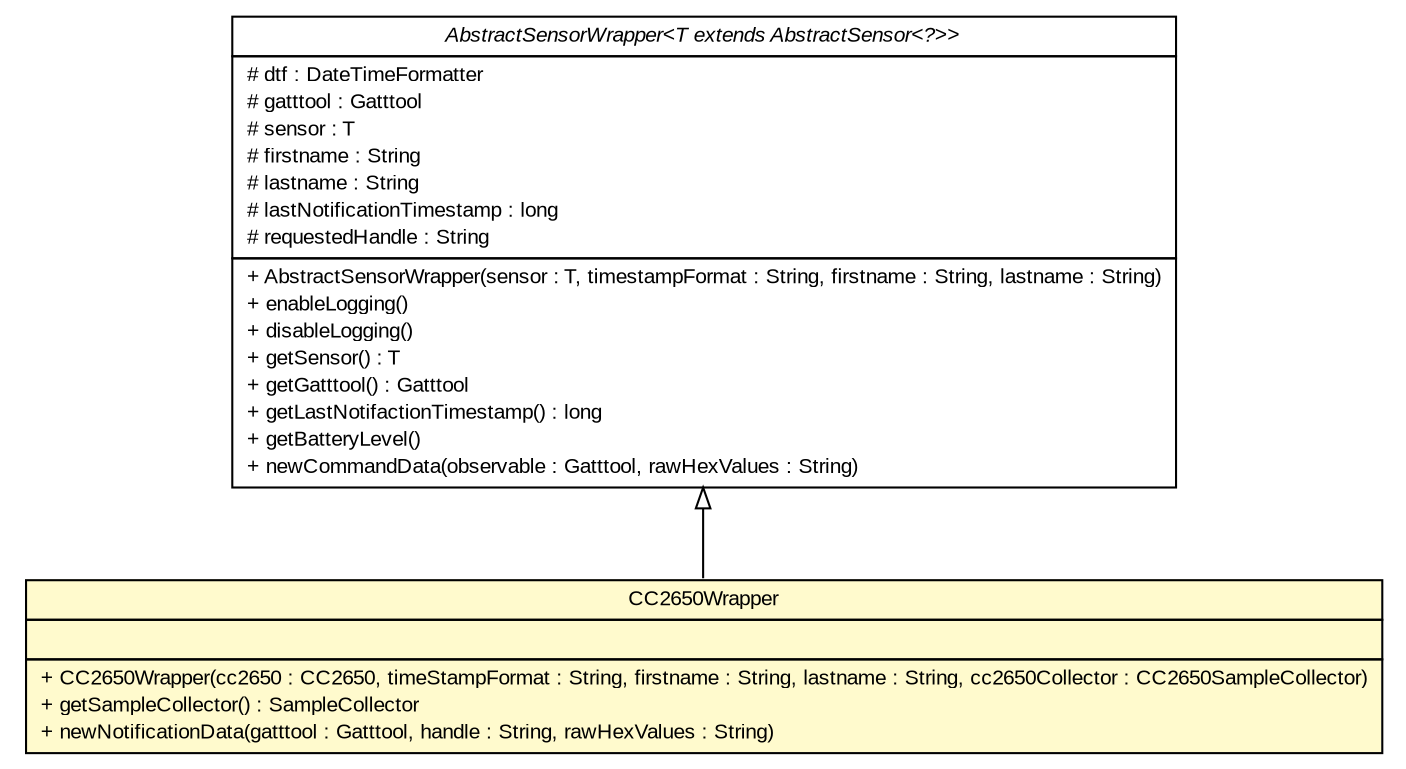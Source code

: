 #!/usr/local/bin/dot
#
# Class diagram 
# Generated by UMLGraph version R5_6 (http://www.umlgraph.org/)
#

digraph G {
	edge [fontname="arial",fontsize=10,labelfontname="arial",labelfontsize=10];
	node [fontname="arial",fontsize=10,shape=plaintext];
	nodesep=0.25;
	ranksep=0.5;
	// de.fhg.fit.biomos.sensorplatform.sensorwrapper.CC2650Wrapper
	c582 [label=<<table title="de.fhg.fit.biomos.sensorplatform.sensorwrapper.CC2650Wrapper" border="0" cellborder="1" cellspacing="0" cellpadding="2" port="p" bgcolor="lemonChiffon" href="./CC2650Wrapper.html">
		<tr><td><table border="0" cellspacing="0" cellpadding="1">
<tr><td align="center" balign="center"> CC2650Wrapper </td></tr>
		</table></td></tr>
		<tr><td><table border="0" cellspacing="0" cellpadding="1">
<tr><td align="left" balign="left">  </td></tr>
		</table></td></tr>
		<tr><td><table border="0" cellspacing="0" cellpadding="1">
<tr><td align="left" balign="left"> + CC2650Wrapper(cc2650 : CC2650, timeStampFormat : String, firstname : String, lastname : String, cc2650Collector : CC2650SampleCollector) </td></tr>
<tr><td align="left" balign="left"> + getSampleCollector() : SampleCollector </td></tr>
<tr><td align="left" balign="left"> + newNotificationData(gatttool : Gatttool, handle : String, rawHexValues : String) </td></tr>
		</table></td></tr>
		</table>>, URL="./CC2650Wrapper.html", fontname="arial", fontcolor="black", fontsize=10.0];
	// de.fhg.fit.biomos.sensorplatform.sensorwrapper.AbstractSensorWrapper<T extends de.fhg.fit.biomos.sensorplatform.sensor.AbstractSensor<?>>
	c583 [label=<<table title="de.fhg.fit.biomos.sensorplatform.sensorwrapper.AbstractSensorWrapper" border="0" cellborder="1" cellspacing="0" cellpadding="2" port="p" href="./AbstractSensorWrapper.html">
		<tr><td><table border="0" cellspacing="0" cellpadding="1">
<tr><td align="center" balign="center"><font face="arial italic"> AbstractSensorWrapper&lt;T extends AbstractSensor&lt;?&gt;&gt; </font></td></tr>
		</table></td></tr>
		<tr><td><table border="0" cellspacing="0" cellpadding="1">
<tr><td align="left" balign="left"> # dtf : DateTimeFormatter </td></tr>
<tr><td align="left" balign="left"> # gatttool : Gatttool </td></tr>
<tr><td align="left" balign="left"> # sensor : T </td></tr>
<tr><td align="left" balign="left"> # firstname : String </td></tr>
<tr><td align="left" balign="left"> # lastname : String </td></tr>
<tr><td align="left" balign="left"> # lastNotificationTimestamp : long </td></tr>
<tr><td align="left" balign="left"> # requestedHandle : String </td></tr>
		</table></td></tr>
		<tr><td><table border="0" cellspacing="0" cellpadding="1">
<tr><td align="left" balign="left"> + AbstractSensorWrapper(sensor : T, timestampFormat : String, firstname : String, lastname : String) </td></tr>
<tr><td align="left" balign="left"> + enableLogging() </td></tr>
<tr><td align="left" balign="left"> + disableLogging() </td></tr>
<tr><td align="left" balign="left"> + getSensor() : T </td></tr>
<tr><td align="left" balign="left"> + getGatttool() : Gatttool </td></tr>
<tr><td align="left" balign="left"> + getLastNotifactionTimestamp() : long </td></tr>
<tr><td align="left" balign="left"> + getBatteryLevel() </td></tr>
<tr><td align="left" balign="left"> + newCommandData(observable : Gatttool, rawHexValues : String) </td></tr>
		</table></td></tr>
		</table>>, URL="./AbstractSensorWrapper.html", fontname="arial", fontcolor="black", fontsize=10.0];
	//de.fhg.fit.biomos.sensorplatform.sensorwrapper.CC2650Wrapper extends de.fhg.fit.biomos.sensorplatform.sensorwrapper.AbstractSensorWrapper<de.fhg.fit.biomos.sensorplatform.sensor.CC2650>
	c583:p -> c582:p [dir=back,arrowtail=empty];
}

